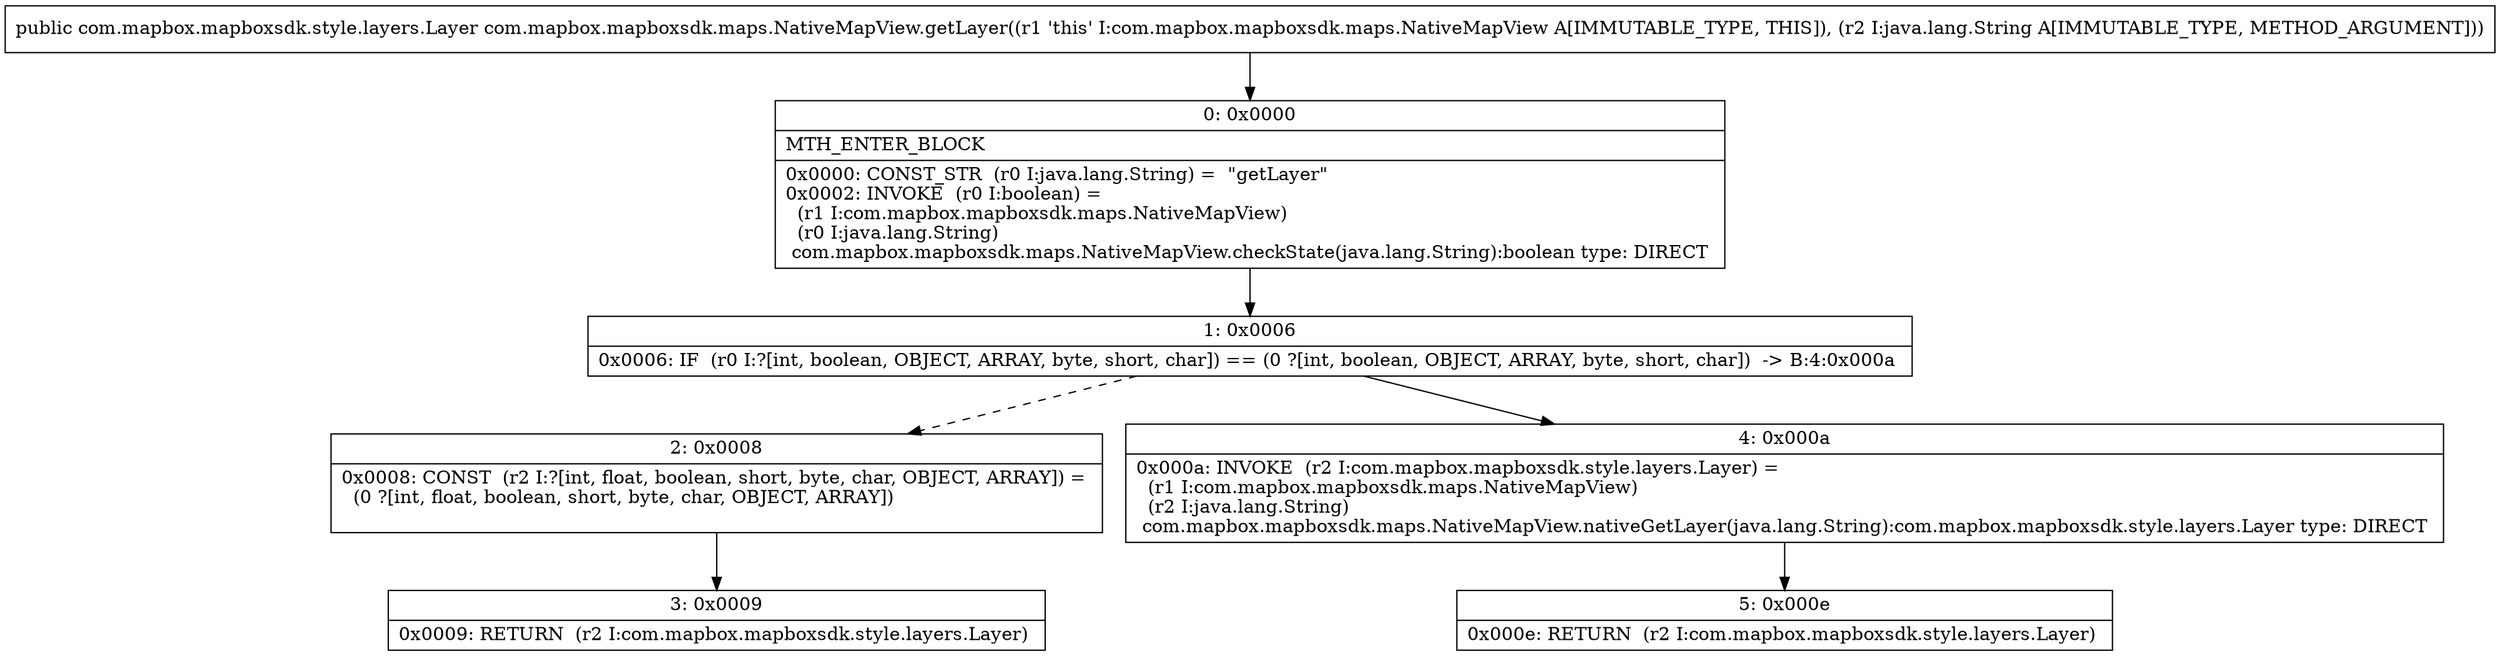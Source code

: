 digraph "CFG forcom.mapbox.mapboxsdk.maps.NativeMapView.getLayer(Ljava\/lang\/String;)Lcom\/mapbox\/mapboxsdk\/style\/layers\/Layer;" {
Node_0 [shape=record,label="{0\:\ 0x0000|MTH_ENTER_BLOCK\l|0x0000: CONST_STR  (r0 I:java.lang.String) =  \"getLayer\" \l0x0002: INVOKE  (r0 I:boolean) = \l  (r1 I:com.mapbox.mapboxsdk.maps.NativeMapView)\l  (r0 I:java.lang.String)\l com.mapbox.mapboxsdk.maps.NativeMapView.checkState(java.lang.String):boolean type: DIRECT \l}"];
Node_1 [shape=record,label="{1\:\ 0x0006|0x0006: IF  (r0 I:?[int, boolean, OBJECT, ARRAY, byte, short, char]) == (0 ?[int, boolean, OBJECT, ARRAY, byte, short, char])  \-\> B:4:0x000a \l}"];
Node_2 [shape=record,label="{2\:\ 0x0008|0x0008: CONST  (r2 I:?[int, float, boolean, short, byte, char, OBJECT, ARRAY]) = \l  (0 ?[int, float, boolean, short, byte, char, OBJECT, ARRAY])\l \l}"];
Node_3 [shape=record,label="{3\:\ 0x0009|0x0009: RETURN  (r2 I:com.mapbox.mapboxsdk.style.layers.Layer) \l}"];
Node_4 [shape=record,label="{4\:\ 0x000a|0x000a: INVOKE  (r2 I:com.mapbox.mapboxsdk.style.layers.Layer) = \l  (r1 I:com.mapbox.mapboxsdk.maps.NativeMapView)\l  (r2 I:java.lang.String)\l com.mapbox.mapboxsdk.maps.NativeMapView.nativeGetLayer(java.lang.String):com.mapbox.mapboxsdk.style.layers.Layer type: DIRECT \l}"];
Node_5 [shape=record,label="{5\:\ 0x000e|0x000e: RETURN  (r2 I:com.mapbox.mapboxsdk.style.layers.Layer) \l}"];
MethodNode[shape=record,label="{public com.mapbox.mapboxsdk.style.layers.Layer com.mapbox.mapboxsdk.maps.NativeMapView.getLayer((r1 'this' I:com.mapbox.mapboxsdk.maps.NativeMapView A[IMMUTABLE_TYPE, THIS]), (r2 I:java.lang.String A[IMMUTABLE_TYPE, METHOD_ARGUMENT])) }"];
MethodNode -> Node_0;
Node_0 -> Node_1;
Node_1 -> Node_2[style=dashed];
Node_1 -> Node_4;
Node_2 -> Node_3;
Node_4 -> Node_5;
}

